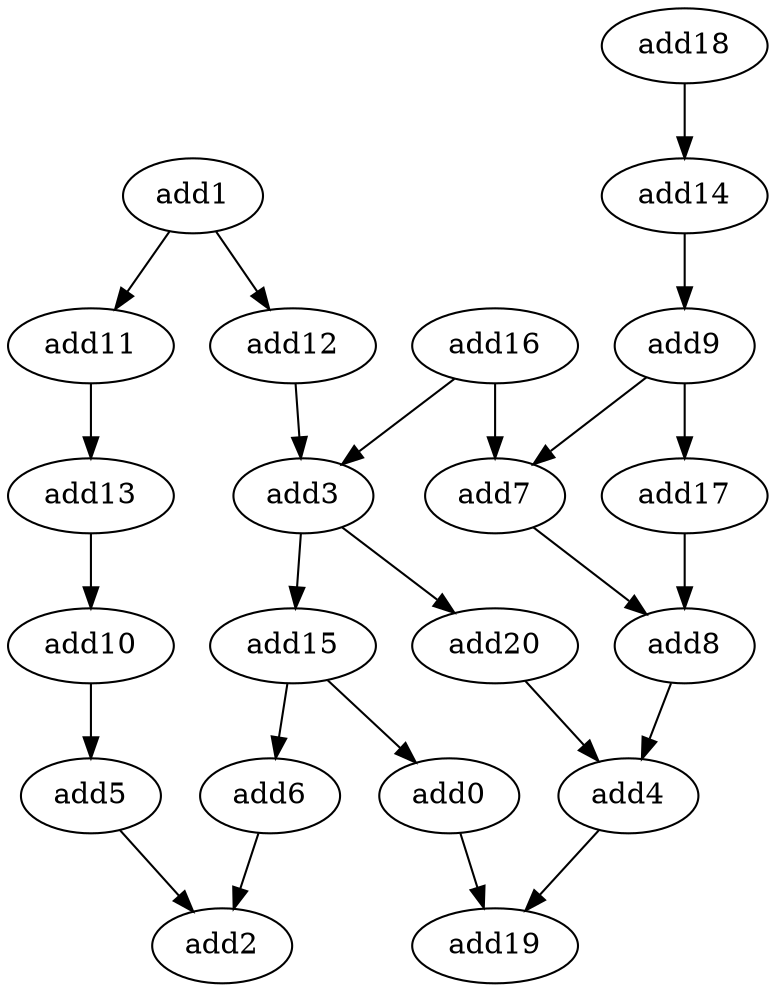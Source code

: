 strict digraph  {
add20 [opcode=add];
add5 [opcode=add];
add14 [opcode=add];
add17 [opcode=add];
add0 [opcode=add];
add8 [opcode=add];
add10 [opcode=add];
add4 [opcode=add];
add18 [opcode=add];
add2 [opcode=add];
add13 [opcode=add];
add3 [opcode=add];
add6 [opcode=add];
add9 [opcode=add];
add11 [opcode=add];
add19 [opcode=add];
add7 [opcode=add];
add12 [opcode=add];
add15 [opcode=add];
add1 [opcode=add];
add16 [opcode=add];
add20 -> add4;
add5 -> add2;
add14 -> add9;
add17 -> add8;
add0 -> add19;
add8 -> add4;
add10 -> add5;
add4 -> add19;
add18 -> add14;
add13 -> add10;
add3 -> add15;
add3 -> add20;
add6 -> add2;
add9 -> add7;
add9 -> add17;
add11 -> add13;
add7 -> add8;
add12 -> add3;
add15 -> add6;
add15 -> add0;
add1 -> add12;
add1 -> add11;
add16 -> add3;
add16 -> add7;
}
